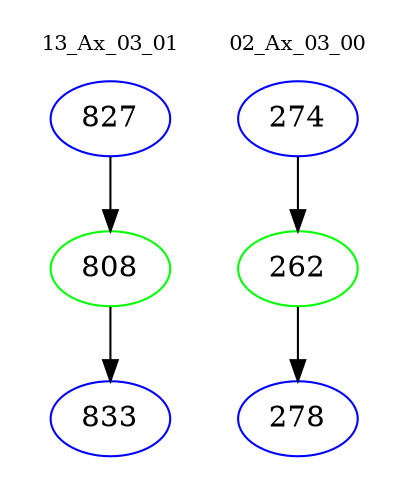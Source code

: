 digraph{
subgraph cluster_0 {
color = white
label = "13_Ax_03_01";
fontsize=10;
T0_827 [label="827", color="blue"]
T0_827 -> T0_808 [color="black"]
T0_808 [label="808", color="green"]
T0_808 -> T0_833 [color="black"]
T0_833 [label="833", color="blue"]
}
subgraph cluster_1 {
color = white
label = "02_Ax_03_00";
fontsize=10;
T1_274 [label="274", color="blue"]
T1_274 -> T1_262 [color="black"]
T1_262 [label="262", color="green"]
T1_262 -> T1_278 [color="black"]
T1_278 [label="278", color="blue"]
}
}
